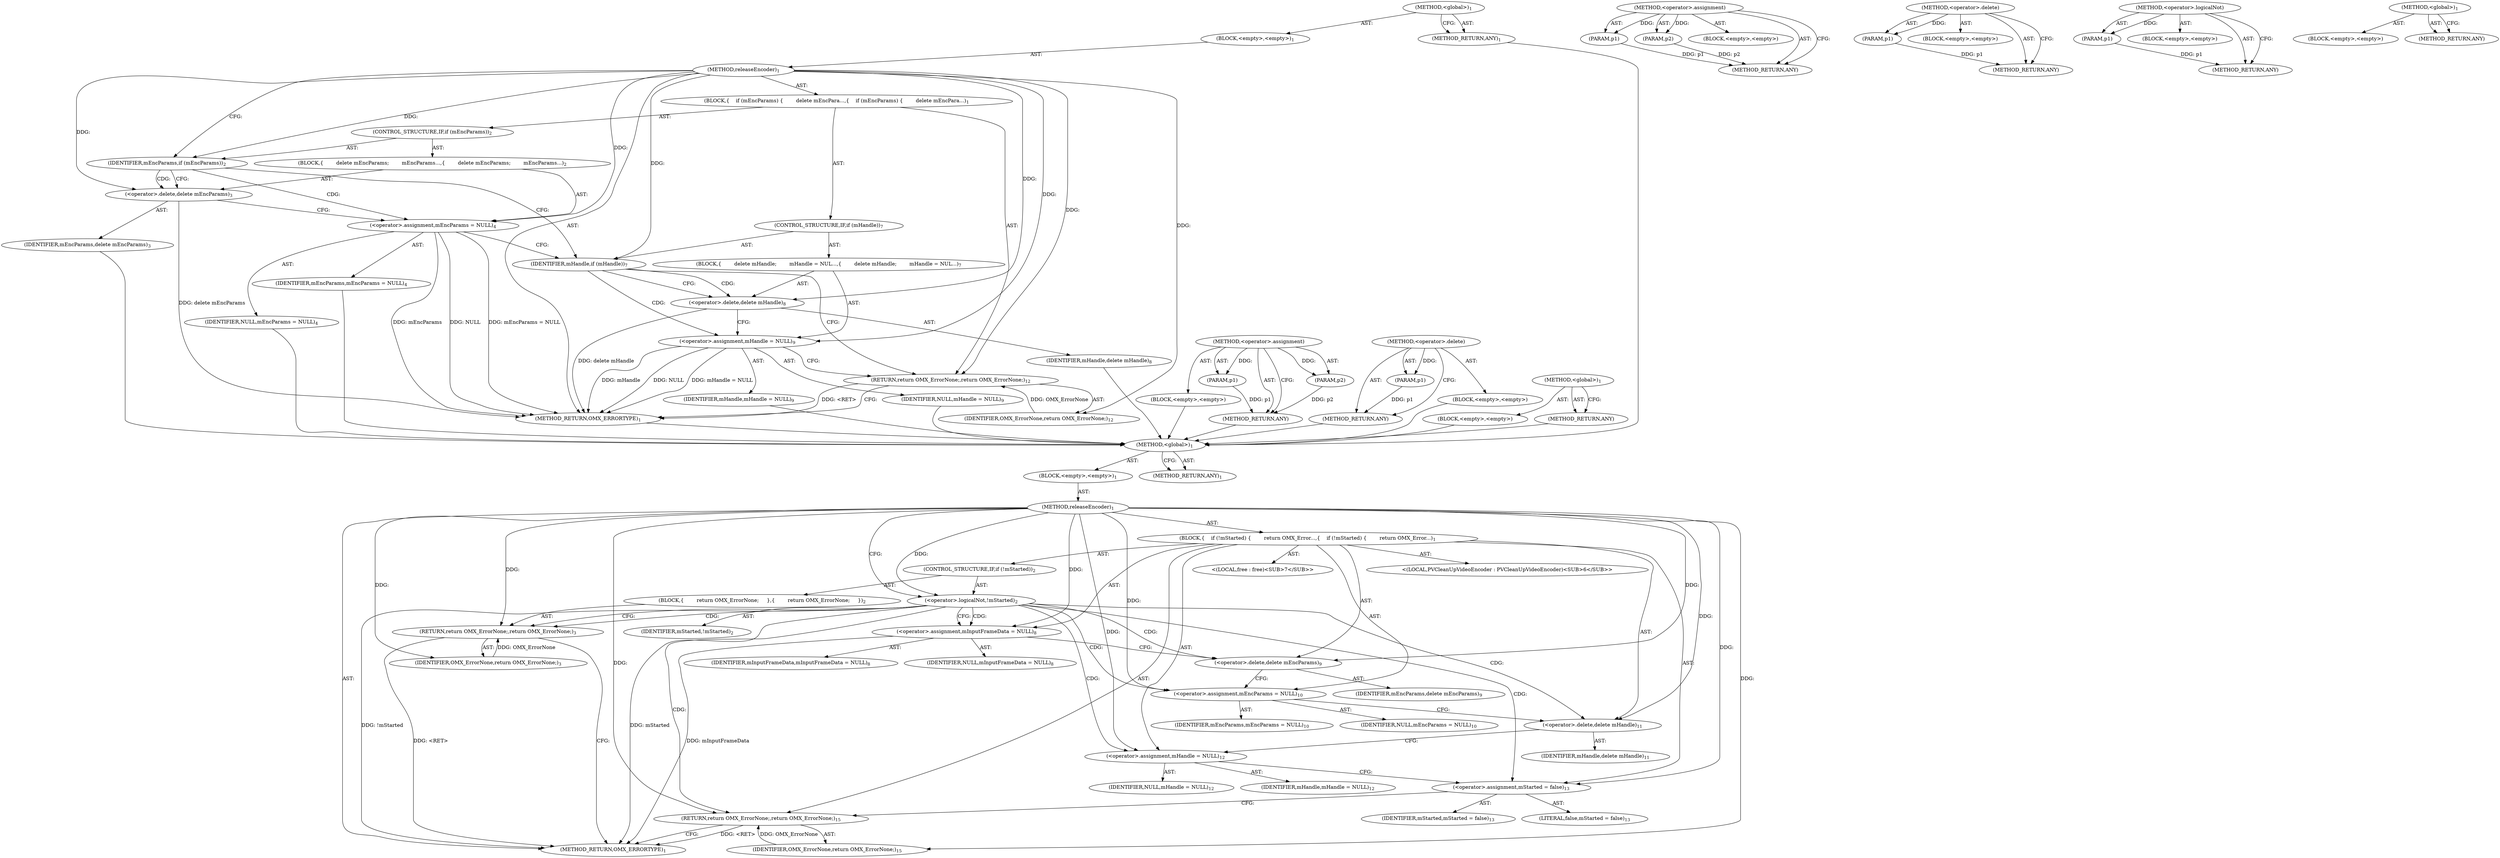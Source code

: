 digraph "&lt;global&gt;" {
vulnerable_6 [label=<(METHOD,&lt;global&gt;)<SUB>1</SUB>>];
vulnerable_7 [label=<(BLOCK,&lt;empty&gt;,&lt;empty&gt;)<SUB>1</SUB>>];
vulnerable_8 [label=<(METHOD,releaseEncoder)<SUB>1</SUB>>];
vulnerable_9 [label=<(BLOCK,{
    if (!mStarted) {
        return OMX_Error...,{
    if (!mStarted) {
        return OMX_Error...)<SUB>1</SUB>>];
vulnerable_10 [label=<(CONTROL_STRUCTURE,IF,if (!mStarted))<SUB>2</SUB>>];
vulnerable_11 [label=<(&lt;operator&gt;.logicalNot,!mStarted)<SUB>2</SUB>>];
vulnerable_12 [label=<(IDENTIFIER,mStarted,!mStarted)<SUB>2</SUB>>];
vulnerable_13 [label=<(BLOCK,{
        return OMX_ErrorNone;
     },{
        return OMX_ErrorNone;
     })<SUB>2</SUB>>];
vulnerable_14 [label=<(RETURN,return OMX_ErrorNone;,return OMX_ErrorNone;)<SUB>3</SUB>>];
vulnerable_15 [label=<(IDENTIFIER,OMX_ErrorNone,return OMX_ErrorNone;)<SUB>3</SUB>>];
vulnerable_16 [label="<(LOCAL,PVCleanUpVideoEncoder : PVCleanUpVideoEncoder)<SUB>6</SUB>>"];
vulnerable_17 [label="<(LOCAL,free : free)<SUB>7</SUB>>"];
vulnerable_18 [label=<(&lt;operator&gt;.assignment,mInputFrameData = NULL)<SUB>8</SUB>>];
vulnerable_19 [label=<(IDENTIFIER,mInputFrameData,mInputFrameData = NULL)<SUB>8</SUB>>];
vulnerable_20 [label=<(IDENTIFIER,NULL,mInputFrameData = NULL)<SUB>8</SUB>>];
vulnerable_21 [label=<(&lt;operator&gt;.delete,delete mEncParams)<SUB>9</SUB>>];
vulnerable_22 [label=<(IDENTIFIER,mEncParams,delete mEncParams)<SUB>9</SUB>>];
vulnerable_23 [label=<(&lt;operator&gt;.assignment,mEncParams = NULL)<SUB>10</SUB>>];
vulnerable_24 [label=<(IDENTIFIER,mEncParams,mEncParams = NULL)<SUB>10</SUB>>];
vulnerable_25 [label=<(IDENTIFIER,NULL,mEncParams = NULL)<SUB>10</SUB>>];
vulnerable_26 [label=<(&lt;operator&gt;.delete,delete mHandle)<SUB>11</SUB>>];
vulnerable_27 [label=<(IDENTIFIER,mHandle,delete mHandle)<SUB>11</SUB>>];
vulnerable_28 [label=<(&lt;operator&gt;.assignment,mHandle = NULL)<SUB>12</SUB>>];
vulnerable_29 [label=<(IDENTIFIER,mHandle,mHandle = NULL)<SUB>12</SUB>>];
vulnerable_30 [label=<(IDENTIFIER,NULL,mHandle = NULL)<SUB>12</SUB>>];
vulnerable_31 [label=<(&lt;operator&gt;.assignment,mStarted = false)<SUB>13</SUB>>];
vulnerable_32 [label=<(IDENTIFIER,mStarted,mStarted = false)<SUB>13</SUB>>];
vulnerable_33 [label=<(LITERAL,false,mStarted = false)<SUB>13</SUB>>];
vulnerable_34 [label=<(RETURN,return OMX_ErrorNone;,return OMX_ErrorNone;)<SUB>15</SUB>>];
vulnerable_35 [label=<(IDENTIFIER,OMX_ErrorNone,return OMX_ErrorNone;)<SUB>15</SUB>>];
vulnerable_36 [label=<(METHOD_RETURN,OMX_ERRORTYPE)<SUB>1</SUB>>];
vulnerable_38 [label=<(METHOD_RETURN,ANY)<SUB>1</SUB>>];
vulnerable_63 [label=<(METHOD,&lt;operator&gt;.assignment)>];
vulnerable_64 [label=<(PARAM,p1)>];
vulnerable_65 [label=<(PARAM,p2)>];
vulnerable_66 [label=<(BLOCK,&lt;empty&gt;,&lt;empty&gt;)>];
vulnerable_67 [label=<(METHOD_RETURN,ANY)>];
vulnerable_68 [label=<(METHOD,&lt;operator&gt;.delete)>];
vulnerable_69 [label=<(PARAM,p1)>];
vulnerable_70 [label=<(BLOCK,&lt;empty&gt;,&lt;empty&gt;)>];
vulnerable_71 [label=<(METHOD_RETURN,ANY)>];
vulnerable_59 [label=<(METHOD,&lt;operator&gt;.logicalNot)>];
vulnerable_60 [label=<(PARAM,p1)>];
vulnerable_61 [label=<(BLOCK,&lt;empty&gt;,&lt;empty&gt;)>];
vulnerable_62 [label=<(METHOD_RETURN,ANY)>];
vulnerable_53 [label=<(METHOD,&lt;global&gt;)<SUB>1</SUB>>];
vulnerable_54 [label=<(BLOCK,&lt;empty&gt;,&lt;empty&gt;)>];
vulnerable_55 [label=<(METHOD_RETURN,ANY)>];
fixed_6 [label=<(METHOD,&lt;global&gt;)<SUB>1</SUB>>];
fixed_7 [label=<(BLOCK,&lt;empty&gt;,&lt;empty&gt;)<SUB>1</SUB>>];
fixed_8 [label=<(METHOD,releaseEncoder)<SUB>1</SUB>>];
fixed_9 [label=<(BLOCK,{
    if (mEncParams) {
        delete mEncPara...,{
    if (mEncParams) {
        delete mEncPara...)<SUB>1</SUB>>];
fixed_10 [label=<(CONTROL_STRUCTURE,IF,if (mEncParams))<SUB>2</SUB>>];
fixed_11 [label=<(IDENTIFIER,mEncParams,if (mEncParams))<SUB>2</SUB>>];
fixed_12 [label=<(BLOCK,{
        delete mEncParams;
        mEncParams...,{
        delete mEncParams;
        mEncParams...)<SUB>2</SUB>>];
fixed_13 [label=<(&lt;operator&gt;.delete,delete mEncParams)<SUB>3</SUB>>];
fixed_14 [label=<(IDENTIFIER,mEncParams,delete mEncParams)<SUB>3</SUB>>];
fixed_15 [label=<(&lt;operator&gt;.assignment,mEncParams = NULL)<SUB>4</SUB>>];
fixed_16 [label=<(IDENTIFIER,mEncParams,mEncParams = NULL)<SUB>4</SUB>>];
fixed_17 [label=<(IDENTIFIER,NULL,mEncParams = NULL)<SUB>4</SUB>>];
fixed_18 [label=<(CONTROL_STRUCTURE,IF,if (mHandle))<SUB>7</SUB>>];
fixed_19 [label=<(IDENTIFIER,mHandle,if (mHandle))<SUB>7</SUB>>];
fixed_20 [label=<(BLOCK,{
        delete mHandle;
        mHandle = NUL...,{
        delete mHandle;
        mHandle = NUL...)<SUB>7</SUB>>];
fixed_21 [label=<(&lt;operator&gt;.delete,delete mHandle)<SUB>8</SUB>>];
fixed_22 [label=<(IDENTIFIER,mHandle,delete mHandle)<SUB>8</SUB>>];
fixed_23 [label=<(&lt;operator&gt;.assignment,mHandle = NULL)<SUB>9</SUB>>];
fixed_24 [label=<(IDENTIFIER,mHandle,mHandle = NULL)<SUB>9</SUB>>];
fixed_25 [label=<(IDENTIFIER,NULL,mHandle = NULL)<SUB>9</SUB>>];
fixed_26 [label=<(RETURN,return OMX_ErrorNone;,return OMX_ErrorNone;)<SUB>12</SUB>>];
fixed_27 [label=<(IDENTIFIER,OMX_ErrorNone,return OMX_ErrorNone;)<SUB>12</SUB>>];
fixed_28 [label=<(METHOD_RETURN,OMX_ERRORTYPE)<SUB>1</SUB>>];
fixed_30 [label=<(METHOD_RETURN,ANY)<SUB>1</SUB>>];
fixed_49 [label=<(METHOD,&lt;operator&gt;.assignment)>];
fixed_50 [label=<(PARAM,p1)>];
fixed_51 [label=<(PARAM,p2)>];
fixed_52 [label=<(BLOCK,&lt;empty&gt;,&lt;empty&gt;)>];
fixed_53 [label=<(METHOD_RETURN,ANY)>];
fixed_45 [label=<(METHOD,&lt;operator&gt;.delete)>];
fixed_46 [label=<(PARAM,p1)>];
fixed_47 [label=<(BLOCK,&lt;empty&gt;,&lt;empty&gt;)>];
fixed_48 [label=<(METHOD_RETURN,ANY)>];
fixed_39 [label=<(METHOD,&lt;global&gt;)<SUB>1</SUB>>];
fixed_40 [label=<(BLOCK,&lt;empty&gt;,&lt;empty&gt;)>];
fixed_41 [label=<(METHOD_RETURN,ANY)>];
vulnerable_6 -> vulnerable_7  [key=0, label="AST: "];
vulnerable_6 -> vulnerable_38  [key=0, label="AST: "];
vulnerable_6 -> vulnerable_38  [key=1, label="CFG: "];
vulnerable_7 -> vulnerable_8  [key=0, label="AST: "];
vulnerable_8 -> vulnerable_9  [key=0, label="AST: "];
vulnerable_8 -> vulnerable_36  [key=0, label="AST: "];
vulnerable_8 -> vulnerable_11  [key=0, label="CFG: "];
vulnerable_8 -> vulnerable_11  [key=1, label="DDG: "];
vulnerable_8 -> vulnerable_18  [key=0, label="DDG: "];
vulnerable_8 -> vulnerable_23  [key=0, label="DDG: "];
vulnerable_8 -> vulnerable_28  [key=0, label="DDG: "];
vulnerable_8 -> vulnerable_31  [key=0, label="DDG: "];
vulnerable_8 -> vulnerable_34  [key=0, label="DDG: "];
vulnerable_8 -> vulnerable_21  [key=0, label="DDG: "];
vulnerable_8 -> vulnerable_26  [key=0, label="DDG: "];
vulnerable_8 -> vulnerable_35  [key=0, label="DDG: "];
vulnerable_8 -> vulnerable_14  [key=0, label="DDG: "];
vulnerable_8 -> vulnerable_15  [key=0, label="DDG: "];
vulnerable_9 -> vulnerable_10  [key=0, label="AST: "];
vulnerable_9 -> vulnerable_16  [key=0, label="AST: "];
vulnerable_9 -> vulnerable_17  [key=0, label="AST: "];
vulnerable_9 -> vulnerable_18  [key=0, label="AST: "];
vulnerable_9 -> vulnerable_21  [key=0, label="AST: "];
vulnerable_9 -> vulnerable_23  [key=0, label="AST: "];
vulnerable_9 -> vulnerable_26  [key=0, label="AST: "];
vulnerable_9 -> vulnerable_28  [key=0, label="AST: "];
vulnerable_9 -> vulnerable_31  [key=0, label="AST: "];
vulnerable_9 -> vulnerable_34  [key=0, label="AST: "];
vulnerable_10 -> vulnerable_11  [key=0, label="AST: "];
vulnerable_10 -> vulnerable_13  [key=0, label="AST: "];
vulnerable_11 -> vulnerable_12  [key=0, label="AST: "];
vulnerable_11 -> vulnerable_14  [key=0, label="CFG: "];
vulnerable_11 -> vulnerable_14  [key=1, label="CDG: "];
vulnerable_11 -> vulnerable_18  [key=0, label="CFG: "];
vulnerable_11 -> vulnerable_18  [key=1, label="CDG: "];
vulnerable_11 -> vulnerable_36  [key=0, label="DDG: mStarted"];
vulnerable_11 -> vulnerable_36  [key=1, label="DDG: !mStarted"];
vulnerable_11 -> vulnerable_34  [key=0, label="CDG: "];
vulnerable_11 -> vulnerable_21  [key=0, label="CDG: "];
vulnerable_11 -> vulnerable_26  [key=0, label="CDG: "];
vulnerable_11 -> vulnerable_23  [key=0, label="CDG: "];
vulnerable_11 -> vulnerable_28  [key=0, label="CDG: "];
vulnerable_11 -> vulnerable_31  [key=0, label="CDG: "];
vulnerable_13 -> vulnerable_14  [key=0, label="AST: "];
vulnerable_14 -> vulnerable_15  [key=0, label="AST: "];
vulnerable_14 -> vulnerable_36  [key=0, label="CFG: "];
vulnerable_14 -> vulnerable_36  [key=1, label="DDG: &lt;RET&gt;"];
vulnerable_15 -> vulnerable_14  [key=0, label="DDG: OMX_ErrorNone"];
vulnerable_18 -> vulnerable_19  [key=0, label="AST: "];
vulnerable_18 -> vulnerable_20  [key=0, label="AST: "];
vulnerable_18 -> vulnerable_21  [key=0, label="CFG: "];
vulnerable_18 -> vulnerable_36  [key=0, label="DDG: mInputFrameData"];
vulnerable_21 -> vulnerable_22  [key=0, label="AST: "];
vulnerable_21 -> vulnerable_23  [key=0, label="CFG: "];
vulnerable_23 -> vulnerable_24  [key=0, label="AST: "];
vulnerable_23 -> vulnerable_25  [key=0, label="AST: "];
vulnerable_23 -> vulnerable_26  [key=0, label="CFG: "];
vulnerable_26 -> vulnerable_27  [key=0, label="AST: "];
vulnerable_26 -> vulnerable_28  [key=0, label="CFG: "];
vulnerable_28 -> vulnerable_29  [key=0, label="AST: "];
vulnerable_28 -> vulnerable_30  [key=0, label="AST: "];
vulnerable_28 -> vulnerable_31  [key=0, label="CFG: "];
vulnerable_31 -> vulnerable_32  [key=0, label="AST: "];
vulnerable_31 -> vulnerable_33  [key=0, label="AST: "];
vulnerable_31 -> vulnerable_34  [key=0, label="CFG: "];
vulnerable_34 -> vulnerable_35  [key=0, label="AST: "];
vulnerable_34 -> vulnerable_36  [key=0, label="CFG: "];
vulnerable_34 -> vulnerable_36  [key=1, label="DDG: &lt;RET&gt;"];
vulnerable_35 -> vulnerable_34  [key=0, label="DDG: OMX_ErrorNone"];
vulnerable_63 -> vulnerable_64  [key=0, label="AST: "];
vulnerable_63 -> vulnerable_64  [key=1, label="DDG: "];
vulnerable_63 -> vulnerable_66  [key=0, label="AST: "];
vulnerable_63 -> vulnerable_65  [key=0, label="AST: "];
vulnerable_63 -> vulnerable_65  [key=1, label="DDG: "];
vulnerable_63 -> vulnerable_67  [key=0, label="AST: "];
vulnerable_63 -> vulnerable_67  [key=1, label="CFG: "];
vulnerable_64 -> vulnerable_67  [key=0, label="DDG: p1"];
vulnerable_65 -> vulnerable_67  [key=0, label="DDG: p2"];
vulnerable_68 -> vulnerable_69  [key=0, label="AST: "];
vulnerable_68 -> vulnerable_69  [key=1, label="DDG: "];
vulnerable_68 -> vulnerable_70  [key=0, label="AST: "];
vulnerable_68 -> vulnerable_71  [key=0, label="AST: "];
vulnerable_68 -> vulnerable_71  [key=1, label="CFG: "];
vulnerable_69 -> vulnerable_71  [key=0, label="DDG: p1"];
vulnerable_59 -> vulnerable_60  [key=0, label="AST: "];
vulnerable_59 -> vulnerable_60  [key=1, label="DDG: "];
vulnerable_59 -> vulnerable_61  [key=0, label="AST: "];
vulnerable_59 -> vulnerable_62  [key=0, label="AST: "];
vulnerable_59 -> vulnerable_62  [key=1, label="CFG: "];
vulnerable_60 -> vulnerable_62  [key=0, label="DDG: p1"];
vulnerable_53 -> vulnerable_54  [key=0, label="AST: "];
vulnerable_53 -> vulnerable_55  [key=0, label="AST: "];
vulnerable_53 -> vulnerable_55  [key=1, label="CFG: "];
fixed_6 -> fixed_7  [key=0, label="AST: "];
fixed_6 -> fixed_30  [key=0, label="AST: "];
fixed_6 -> fixed_30  [key=1, label="CFG: "];
fixed_7 -> fixed_8  [key=0, label="AST: "];
fixed_8 -> fixed_9  [key=0, label="AST: "];
fixed_8 -> fixed_28  [key=0, label="AST: "];
fixed_8 -> fixed_11  [key=0, label="CFG: "];
fixed_8 -> fixed_11  [key=1, label="DDG: "];
fixed_8 -> fixed_26  [key=0, label="DDG: "];
fixed_8 -> fixed_19  [key=0, label="DDG: "];
fixed_8 -> fixed_27  [key=0, label="DDG: "];
fixed_8 -> fixed_15  [key=0, label="DDG: "];
fixed_8 -> fixed_23  [key=0, label="DDG: "];
fixed_8 -> fixed_13  [key=0, label="DDG: "];
fixed_8 -> fixed_21  [key=0, label="DDG: "];
fixed_9 -> fixed_10  [key=0, label="AST: "];
fixed_9 -> fixed_18  [key=0, label="AST: "];
fixed_9 -> fixed_26  [key=0, label="AST: "];
fixed_10 -> fixed_11  [key=0, label="AST: "];
fixed_10 -> fixed_12  [key=0, label="AST: "];
fixed_11 -> fixed_19  [key=0, label="CFG: "];
fixed_11 -> fixed_13  [key=0, label="CFG: "];
fixed_11 -> fixed_13  [key=1, label="CDG: "];
fixed_11 -> fixed_15  [key=0, label="CDG: "];
fixed_12 -> fixed_13  [key=0, label="AST: "];
fixed_12 -> fixed_15  [key=0, label="AST: "];
fixed_13 -> fixed_14  [key=0, label="AST: "];
fixed_13 -> fixed_15  [key=0, label="CFG: "];
fixed_13 -> fixed_28  [key=0, label="DDG: delete mEncParams"];
fixed_14 -> vulnerable_6  [key=0];
fixed_15 -> fixed_16  [key=0, label="AST: "];
fixed_15 -> fixed_17  [key=0, label="AST: "];
fixed_15 -> fixed_19  [key=0, label="CFG: "];
fixed_15 -> fixed_28  [key=0, label="DDG: mEncParams"];
fixed_15 -> fixed_28  [key=1, label="DDG: NULL"];
fixed_15 -> fixed_28  [key=2, label="DDG: mEncParams = NULL"];
fixed_16 -> vulnerable_6  [key=0];
fixed_17 -> vulnerable_6  [key=0];
fixed_18 -> fixed_19  [key=0, label="AST: "];
fixed_18 -> fixed_20  [key=0, label="AST: "];
fixed_19 -> fixed_21  [key=0, label="CFG: "];
fixed_19 -> fixed_21  [key=1, label="CDG: "];
fixed_19 -> fixed_26  [key=0, label="CFG: "];
fixed_19 -> fixed_23  [key=0, label="CDG: "];
fixed_20 -> fixed_21  [key=0, label="AST: "];
fixed_20 -> fixed_23  [key=0, label="AST: "];
fixed_21 -> fixed_22  [key=0, label="AST: "];
fixed_21 -> fixed_23  [key=0, label="CFG: "];
fixed_21 -> fixed_28  [key=0, label="DDG: delete mHandle"];
fixed_22 -> vulnerable_6  [key=0];
fixed_23 -> fixed_24  [key=0, label="AST: "];
fixed_23 -> fixed_25  [key=0, label="AST: "];
fixed_23 -> fixed_26  [key=0, label="CFG: "];
fixed_23 -> fixed_28  [key=0, label="DDG: mHandle"];
fixed_23 -> fixed_28  [key=1, label="DDG: NULL"];
fixed_23 -> fixed_28  [key=2, label="DDG: mHandle = NULL"];
fixed_24 -> vulnerable_6  [key=0];
fixed_25 -> vulnerable_6  [key=0];
fixed_26 -> fixed_27  [key=0, label="AST: "];
fixed_26 -> fixed_28  [key=0, label="CFG: "];
fixed_26 -> fixed_28  [key=1, label="DDG: &lt;RET&gt;"];
fixed_27 -> fixed_26  [key=0, label="DDG: OMX_ErrorNone"];
fixed_28 -> vulnerable_6  [key=0];
fixed_30 -> vulnerable_6  [key=0];
fixed_49 -> fixed_50  [key=0, label="AST: "];
fixed_49 -> fixed_50  [key=1, label="DDG: "];
fixed_49 -> fixed_52  [key=0, label="AST: "];
fixed_49 -> fixed_51  [key=0, label="AST: "];
fixed_49 -> fixed_51  [key=1, label="DDG: "];
fixed_49 -> fixed_53  [key=0, label="AST: "];
fixed_49 -> fixed_53  [key=1, label="CFG: "];
fixed_50 -> fixed_53  [key=0, label="DDG: p1"];
fixed_51 -> fixed_53  [key=0, label="DDG: p2"];
fixed_52 -> vulnerable_6  [key=0];
fixed_53 -> vulnerable_6  [key=0];
fixed_45 -> fixed_46  [key=0, label="AST: "];
fixed_45 -> fixed_46  [key=1, label="DDG: "];
fixed_45 -> fixed_47  [key=0, label="AST: "];
fixed_45 -> fixed_48  [key=0, label="AST: "];
fixed_45 -> fixed_48  [key=1, label="CFG: "];
fixed_46 -> fixed_48  [key=0, label="DDG: p1"];
fixed_47 -> vulnerable_6  [key=0];
fixed_48 -> vulnerable_6  [key=0];
fixed_39 -> fixed_40  [key=0, label="AST: "];
fixed_39 -> fixed_41  [key=0, label="AST: "];
fixed_39 -> fixed_41  [key=1, label="CFG: "];
fixed_40 -> vulnerable_6  [key=0];
fixed_41 -> vulnerable_6  [key=0];
}
